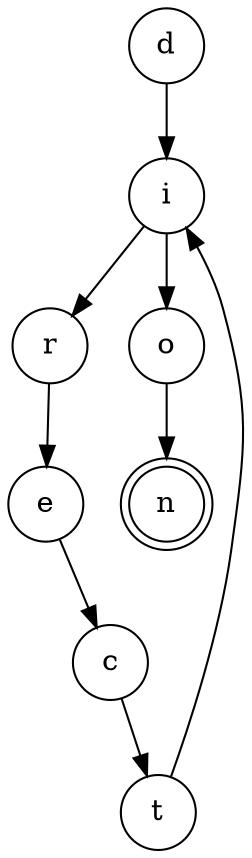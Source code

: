 digraph {   
    node [shape = doublecircle, color = black] n ;
    node [shape = circle];
    node [color= black];
    d -> i -> r -> e -> c -> t -> i -> o -> n;	
}